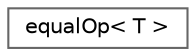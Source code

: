 digraph "Graphical Class Hierarchy"
{
 // LATEX_PDF_SIZE
  bgcolor="transparent";
  edge [fontname=Helvetica,fontsize=10,labelfontname=Helvetica,labelfontsize=10];
  node [fontname=Helvetica,fontsize=10,shape=box,height=0.2,width=0.4];
  rankdir="LR";
  Node0 [id="Node000000",label="equalOp\< T \>",height=0.2,width=0.4,color="grey40", fillcolor="white", style="filled",URL="$structFoam_1_1equalOp.html",tooltip=" "];
}
